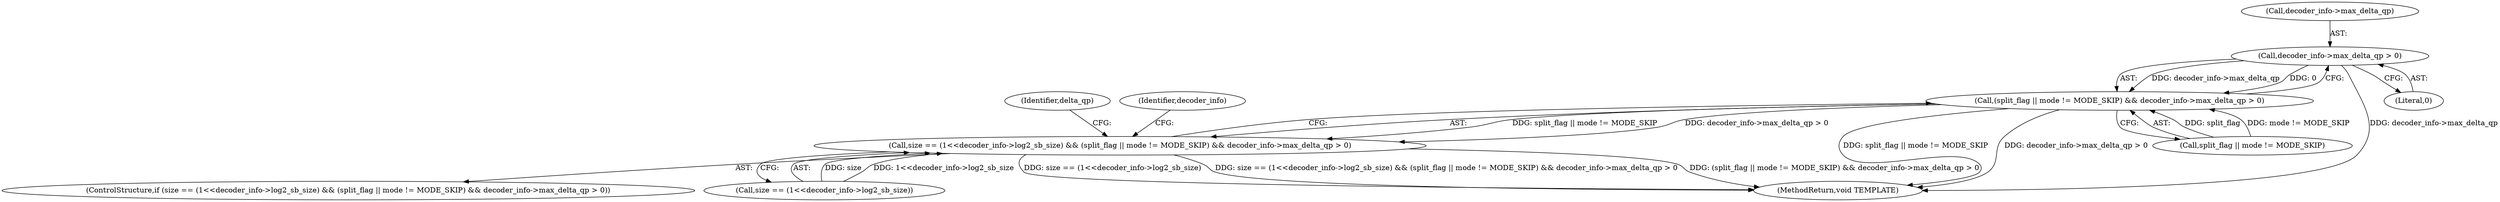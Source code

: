 digraph "0_thor_18de8f9f0762c3a542b1122589edb8af859d9813@pointer" {
"1000228" [label="(Call,decoder_info->max_delta_qp > 0)"];
"1000222" [label="(Call,(split_flag || mode != MODE_SKIP) && decoder_info->max_delta_qp > 0)"];
"1000214" [label="(Call,size == (1<<decoder_info->log2_sb_size) && (split_flag || mode != MODE_SKIP) && decoder_info->max_delta_qp > 0)"];
"1000222" [label="(Call,(split_flag || mode != MODE_SKIP) && decoder_info->max_delta_qp > 0)"];
"1000214" [label="(Call,size == (1<<decoder_info->log2_sb_size) && (split_flag || mode != MODE_SKIP) && decoder_info->max_delta_qp > 0)"];
"1000213" [label="(ControlStructure,if (size == (1<<decoder_info->log2_sb_size) && (split_flag || mode != MODE_SKIP) && decoder_info->max_delta_qp > 0))"];
"1000370" [label="(MethodReturn,void TEMPLATE)"];
"1000236" [label="(Identifier,delta_qp)"];
"1000276" [label="(Identifier,decoder_info)"];
"1000215" [label="(Call,size == (1<<decoder_info->log2_sb_size))"];
"1000232" [label="(Literal,0)"];
"1000229" [label="(Call,decoder_info->max_delta_qp)"];
"1000223" [label="(Call,split_flag || mode != MODE_SKIP)"];
"1000228" [label="(Call,decoder_info->max_delta_qp > 0)"];
"1000228" -> "1000222"  [label="AST: "];
"1000228" -> "1000232"  [label="CFG: "];
"1000229" -> "1000228"  [label="AST: "];
"1000232" -> "1000228"  [label="AST: "];
"1000222" -> "1000228"  [label="CFG: "];
"1000228" -> "1000370"  [label="DDG: decoder_info->max_delta_qp"];
"1000228" -> "1000222"  [label="DDG: decoder_info->max_delta_qp"];
"1000228" -> "1000222"  [label="DDG: 0"];
"1000222" -> "1000214"  [label="AST: "];
"1000222" -> "1000223"  [label="CFG: "];
"1000223" -> "1000222"  [label="AST: "];
"1000214" -> "1000222"  [label="CFG: "];
"1000222" -> "1000370"  [label="DDG: split_flag || mode != MODE_SKIP"];
"1000222" -> "1000370"  [label="DDG: decoder_info->max_delta_qp > 0"];
"1000222" -> "1000214"  [label="DDG: split_flag || mode != MODE_SKIP"];
"1000222" -> "1000214"  [label="DDG: decoder_info->max_delta_qp > 0"];
"1000223" -> "1000222"  [label="DDG: split_flag"];
"1000223" -> "1000222"  [label="DDG: mode != MODE_SKIP"];
"1000214" -> "1000213"  [label="AST: "];
"1000214" -> "1000215"  [label="CFG: "];
"1000215" -> "1000214"  [label="AST: "];
"1000236" -> "1000214"  [label="CFG: "];
"1000276" -> "1000214"  [label="CFG: "];
"1000214" -> "1000370"  [label="DDG: size == (1<<decoder_info->log2_sb_size) && (split_flag || mode != MODE_SKIP) && decoder_info->max_delta_qp > 0"];
"1000214" -> "1000370"  [label="DDG: (split_flag || mode != MODE_SKIP) && decoder_info->max_delta_qp > 0"];
"1000214" -> "1000370"  [label="DDG: size == (1<<decoder_info->log2_sb_size)"];
"1000215" -> "1000214"  [label="DDG: size"];
"1000215" -> "1000214"  [label="DDG: 1<<decoder_info->log2_sb_size"];
}
